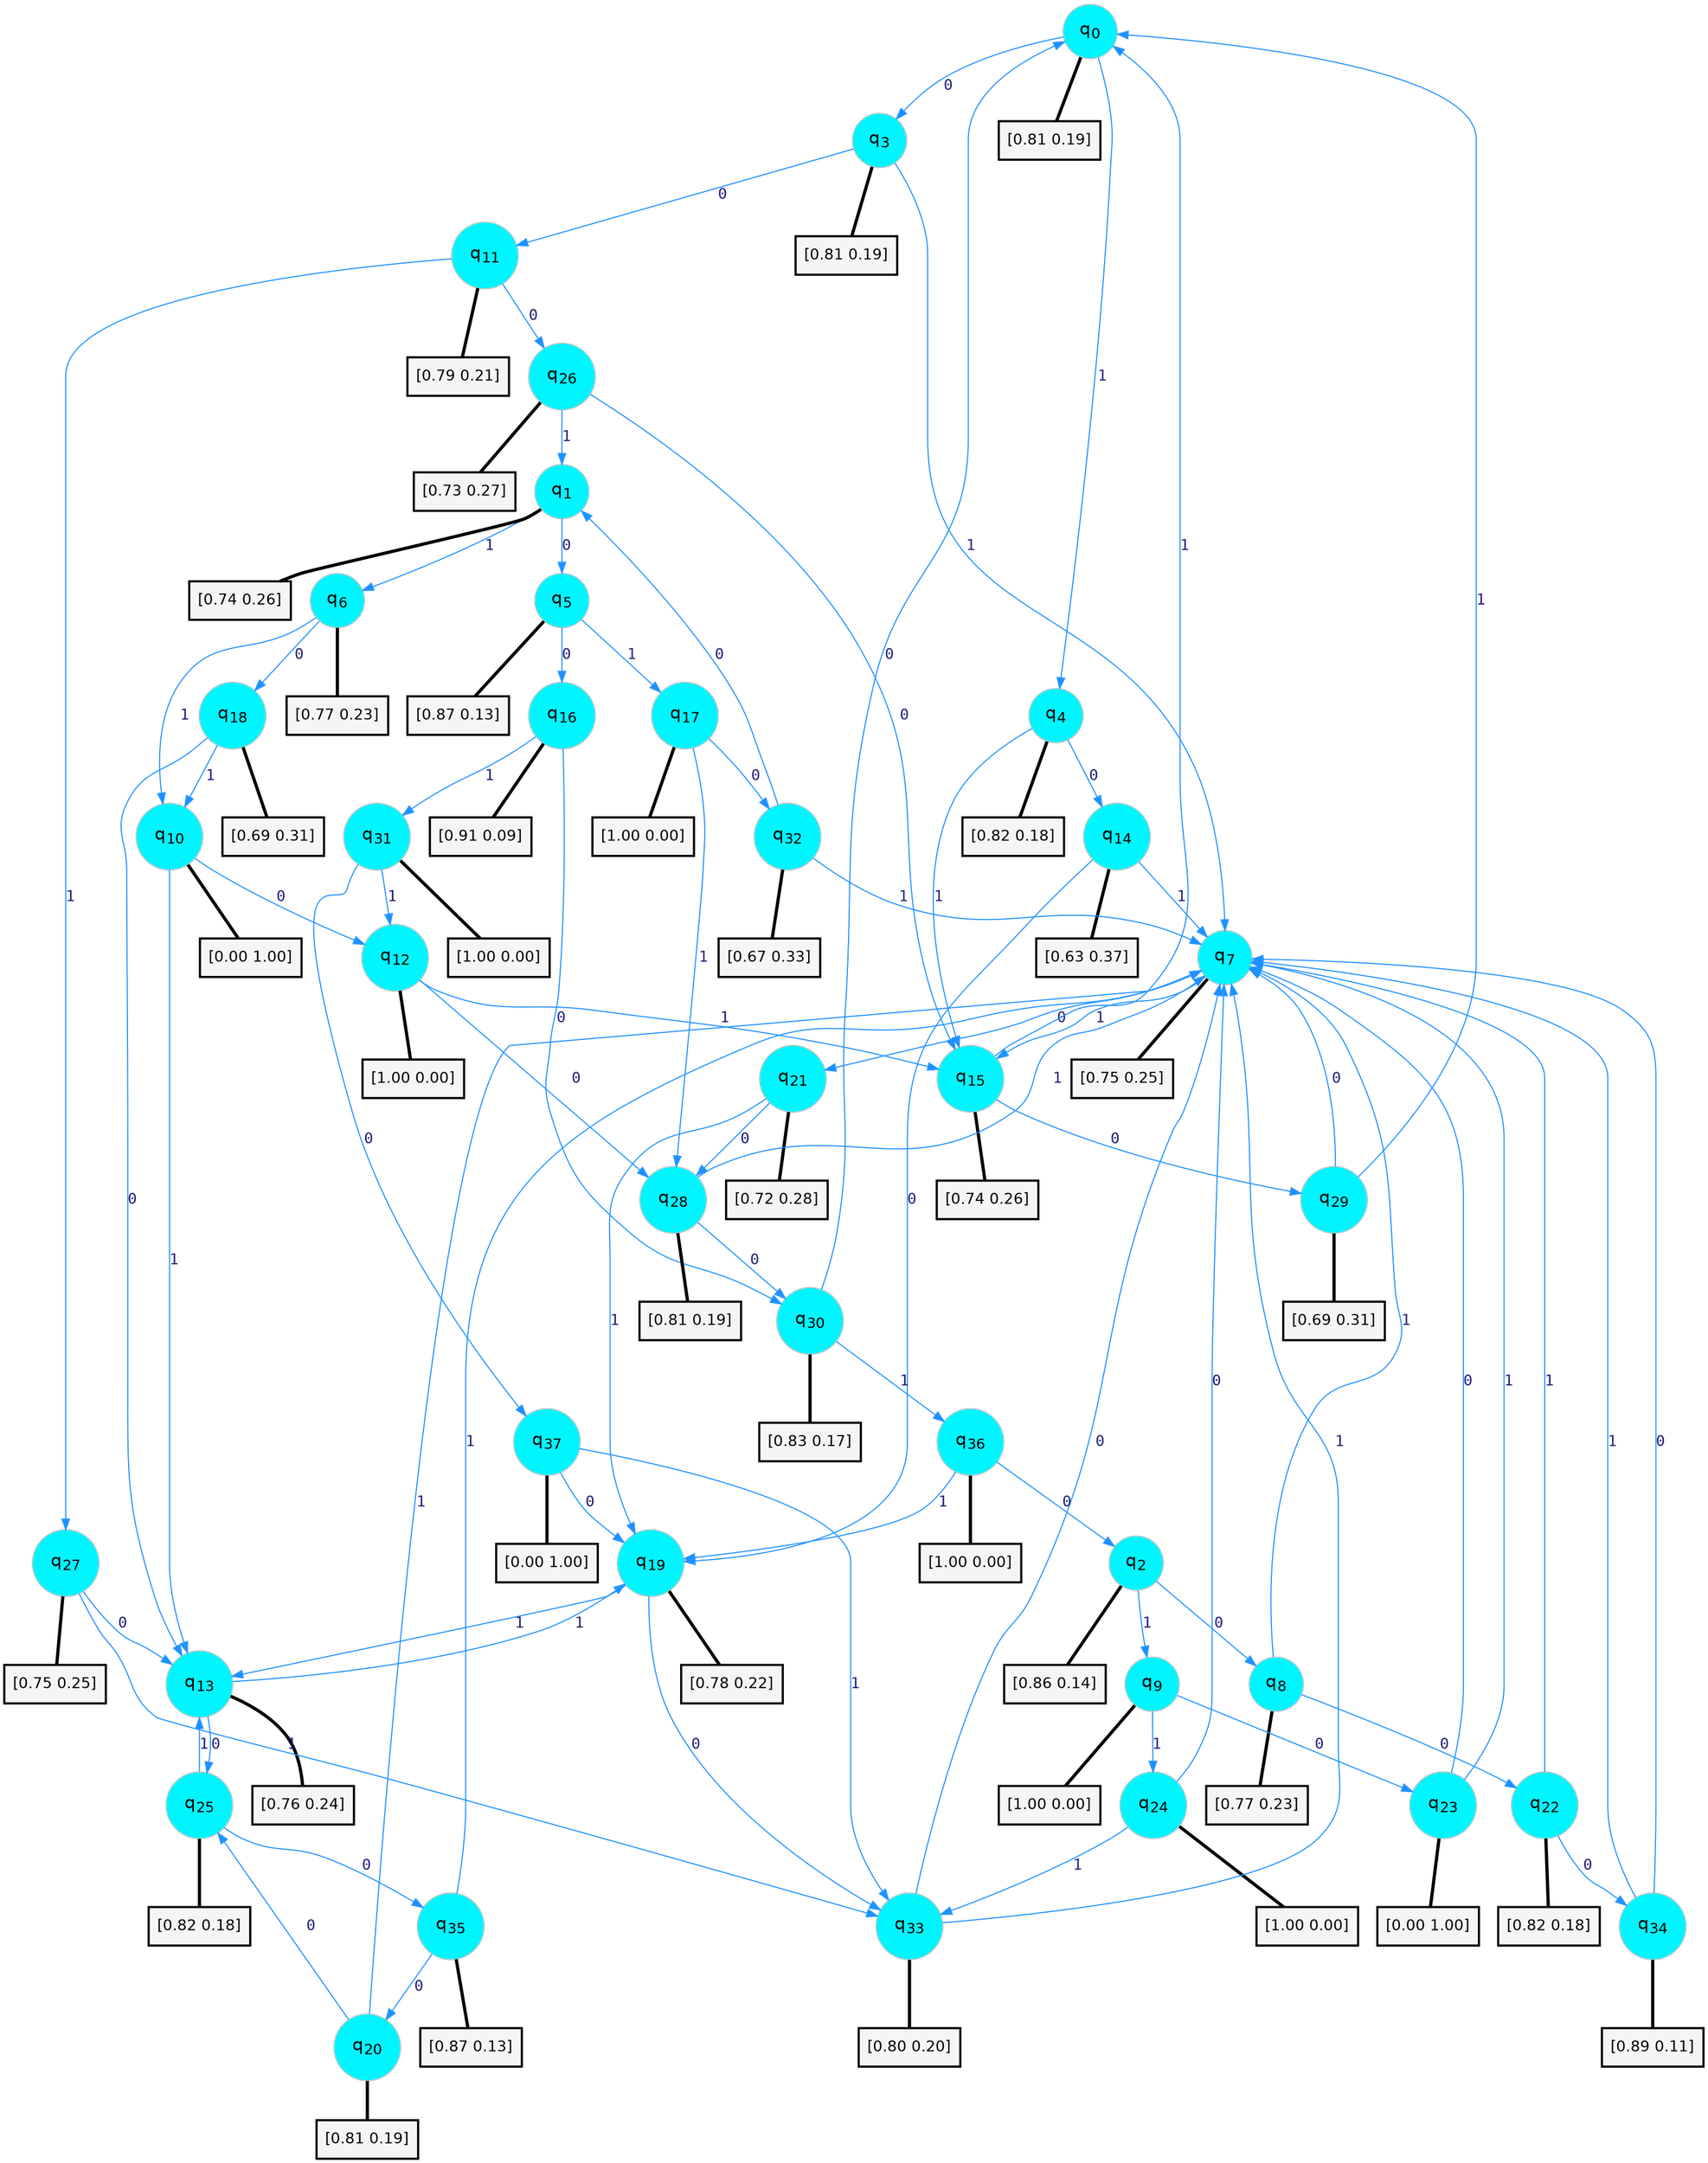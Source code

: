 digraph G {
graph [
bgcolor=transparent, dpi=300, rankdir=TD, size="40,25"];
node [
color=gray, fillcolor=turquoise1, fontcolor=black, fontname=Helvetica, fontsize=16, fontweight=bold, shape=circle, style=filled];
edge [
arrowsize=1, color=dodgerblue1, fontcolor=midnightblue, fontname=courier, fontweight=bold, penwidth=1, style=solid, weight=20];
0[label=<q<SUB>0</SUB>>];
1[label=<q<SUB>1</SUB>>];
2[label=<q<SUB>2</SUB>>];
3[label=<q<SUB>3</SUB>>];
4[label=<q<SUB>4</SUB>>];
5[label=<q<SUB>5</SUB>>];
6[label=<q<SUB>6</SUB>>];
7[label=<q<SUB>7</SUB>>];
8[label=<q<SUB>8</SUB>>];
9[label=<q<SUB>9</SUB>>];
10[label=<q<SUB>10</SUB>>];
11[label=<q<SUB>11</SUB>>];
12[label=<q<SUB>12</SUB>>];
13[label=<q<SUB>13</SUB>>];
14[label=<q<SUB>14</SUB>>];
15[label=<q<SUB>15</SUB>>];
16[label=<q<SUB>16</SUB>>];
17[label=<q<SUB>17</SUB>>];
18[label=<q<SUB>18</SUB>>];
19[label=<q<SUB>19</SUB>>];
20[label=<q<SUB>20</SUB>>];
21[label=<q<SUB>21</SUB>>];
22[label=<q<SUB>22</SUB>>];
23[label=<q<SUB>23</SUB>>];
24[label=<q<SUB>24</SUB>>];
25[label=<q<SUB>25</SUB>>];
26[label=<q<SUB>26</SUB>>];
27[label=<q<SUB>27</SUB>>];
28[label=<q<SUB>28</SUB>>];
29[label=<q<SUB>29</SUB>>];
30[label=<q<SUB>30</SUB>>];
31[label=<q<SUB>31</SUB>>];
32[label=<q<SUB>32</SUB>>];
33[label=<q<SUB>33</SUB>>];
34[label=<q<SUB>34</SUB>>];
35[label=<q<SUB>35</SUB>>];
36[label=<q<SUB>36</SUB>>];
37[label=<q<SUB>37</SUB>>];
38[label="[0.81 0.19]", shape=box,fontcolor=black, fontname=Helvetica, fontsize=14, penwidth=2, fillcolor=whitesmoke,color=black];
39[label="[0.74 0.26]", shape=box,fontcolor=black, fontname=Helvetica, fontsize=14, penwidth=2, fillcolor=whitesmoke,color=black];
40[label="[0.86 0.14]", shape=box,fontcolor=black, fontname=Helvetica, fontsize=14, penwidth=2, fillcolor=whitesmoke,color=black];
41[label="[0.81 0.19]", shape=box,fontcolor=black, fontname=Helvetica, fontsize=14, penwidth=2, fillcolor=whitesmoke,color=black];
42[label="[0.82 0.18]", shape=box,fontcolor=black, fontname=Helvetica, fontsize=14, penwidth=2, fillcolor=whitesmoke,color=black];
43[label="[0.87 0.13]", shape=box,fontcolor=black, fontname=Helvetica, fontsize=14, penwidth=2, fillcolor=whitesmoke,color=black];
44[label="[0.77 0.23]", shape=box,fontcolor=black, fontname=Helvetica, fontsize=14, penwidth=2, fillcolor=whitesmoke,color=black];
45[label="[0.75 0.25]", shape=box,fontcolor=black, fontname=Helvetica, fontsize=14, penwidth=2, fillcolor=whitesmoke,color=black];
46[label="[0.77 0.23]", shape=box,fontcolor=black, fontname=Helvetica, fontsize=14, penwidth=2, fillcolor=whitesmoke,color=black];
47[label="[1.00 0.00]", shape=box,fontcolor=black, fontname=Helvetica, fontsize=14, penwidth=2, fillcolor=whitesmoke,color=black];
48[label="[0.00 1.00]", shape=box,fontcolor=black, fontname=Helvetica, fontsize=14, penwidth=2, fillcolor=whitesmoke,color=black];
49[label="[0.79 0.21]", shape=box,fontcolor=black, fontname=Helvetica, fontsize=14, penwidth=2, fillcolor=whitesmoke,color=black];
50[label="[1.00 0.00]", shape=box,fontcolor=black, fontname=Helvetica, fontsize=14, penwidth=2, fillcolor=whitesmoke,color=black];
51[label="[0.76 0.24]", shape=box,fontcolor=black, fontname=Helvetica, fontsize=14, penwidth=2, fillcolor=whitesmoke,color=black];
52[label="[0.63 0.37]", shape=box,fontcolor=black, fontname=Helvetica, fontsize=14, penwidth=2, fillcolor=whitesmoke,color=black];
53[label="[0.74 0.26]", shape=box,fontcolor=black, fontname=Helvetica, fontsize=14, penwidth=2, fillcolor=whitesmoke,color=black];
54[label="[0.91 0.09]", shape=box,fontcolor=black, fontname=Helvetica, fontsize=14, penwidth=2, fillcolor=whitesmoke,color=black];
55[label="[1.00 0.00]", shape=box,fontcolor=black, fontname=Helvetica, fontsize=14, penwidth=2, fillcolor=whitesmoke,color=black];
56[label="[0.69 0.31]", shape=box,fontcolor=black, fontname=Helvetica, fontsize=14, penwidth=2, fillcolor=whitesmoke,color=black];
57[label="[0.78 0.22]", shape=box,fontcolor=black, fontname=Helvetica, fontsize=14, penwidth=2, fillcolor=whitesmoke,color=black];
58[label="[0.81 0.19]", shape=box,fontcolor=black, fontname=Helvetica, fontsize=14, penwidth=2, fillcolor=whitesmoke,color=black];
59[label="[0.72 0.28]", shape=box,fontcolor=black, fontname=Helvetica, fontsize=14, penwidth=2, fillcolor=whitesmoke,color=black];
60[label="[0.82 0.18]", shape=box,fontcolor=black, fontname=Helvetica, fontsize=14, penwidth=2, fillcolor=whitesmoke,color=black];
61[label="[0.00 1.00]", shape=box,fontcolor=black, fontname=Helvetica, fontsize=14, penwidth=2, fillcolor=whitesmoke,color=black];
62[label="[1.00 0.00]", shape=box,fontcolor=black, fontname=Helvetica, fontsize=14, penwidth=2, fillcolor=whitesmoke,color=black];
63[label="[0.82 0.18]", shape=box,fontcolor=black, fontname=Helvetica, fontsize=14, penwidth=2, fillcolor=whitesmoke,color=black];
64[label="[0.73 0.27]", shape=box,fontcolor=black, fontname=Helvetica, fontsize=14, penwidth=2, fillcolor=whitesmoke,color=black];
65[label="[0.75 0.25]", shape=box,fontcolor=black, fontname=Helvetica, fontsize=14, penwidth=2, fillcolor=whitesmoke,color=black];
66[label="[0.81 0.19]", shape=box,fontcolor=black, fontname=Helvetica, fontsize=14, penwidth=2, fillcolor=whitesmoke,color=black];
67[label="[0.69 0.31]", shape=box,fontcolor=black, fontname=Helvetica, fontsize=14, penwidth=2, fillcolor=whitesmoke,color=black];
68[label="[0.83 0.17]", shape=box,fontcolor=black, fontname=Helvetica, fontsize=14, penwidth=2, fillcolor=whitesmoke,color=black];
69[label="[1.00 0.00]", shape=box,fontcolor=black, fontname=Helvetica, fontsize=14, penwidth=2, fillcolor=whitesmoke,color=black];
70[label="[0.67 0.33]", shape=box,fontcolor=black, fontname=Helvetica, fontsize=14, penwidth=2, fillcolor=whitesmoke,color=black];
71[label="[0.80 0.20]", shape=box,fontcolor=black, fontname=Helvetica, fontsize=14, penwidth=2, fillcolor=whitesmoke,color=black];
72[label="[0.89 0.11]", shape=box,fontcolor=black, fontname=Helvetica, fontsize=14, penwidth=2, fillcolor=whitesmoke,color=black];
73[label="[0.87 0.13]", shape=box,fontcolor=black, fontname=Helvetica, fontsize=14, penwidth=2, fillcolor=whitesmoke,color=black];
74[label="[1.00 0.00]", shape=box,fontcolor=black, fontname=Helvetica, fontsize=14, penwidth=2, fillcolor=whitesmoke,color=black];
75[label="[0.00 1.00]", shape=box,fontcolor=black, fontname=Helvetica, fontsize=14, penwidth=2, fillcolor=whitesmoke,color=black];
0->3 [label=0];
0->4 [label=1];
0->38 [arrowhead=none, penwidth=3,color=black];
1->5 [label=0];
1->6 [label=1];
1->39 [arrowhead=none, penwidth=3,color=black];
2->8 [label=0];
2->9 [label=1];
2->40 [arrowhead=none, penwidth=3,color=black];
3->11 [label=0];
3->7 [label=1];
3->41 [arrowhead=none, penwidth=3,color=black];
4->14 [label=0];
4->15 [label=1];
4->42 [arrowhead=none, penwidth=3,color=black];
5->16 [label=0];
5->17 [label=1];
5->43 [arrowhead=none, penwidth=3,color=black];
6->18 [label=0];
6->10 [label=1];
6->44 [arrowhead=none, penwidth=3,color=black];
7->21 [label=0];
7->15 [label=1];
7->45 [arrowhead=none, penwidth=3,color=black];
8->22 [label=0];
8->7 [label=1];
8->46 [arrowhead=none, penwidth=3,color=black];
9->23 [label=0];
9->24 [label=1];
9->47 [arrowhead=none, penwidth=3,color=black];
10->12 [label=0];
10->13 [label=1];
10->48 [arrowhead=none, penwidth=3,color=black];
11->26 [label=0];
11->27 [label=1];
11->49 [arrowhead=none, penwidth=3,color=black];
12->28 [label=0];
12->15 [label=1];
12->50 [arrowhead=none, penwidth=3,color=black];
13->25 [label=0];
13->19 [label=1];
13->51 [arrowhead=none, penwidth=3,color=black];
14->19 [label=0];
14->7 [label=1];
14->52 [arrowhead=none, penwidth=3,color=black];
15->29 [label=0];
15->0 [label=1];
15->53 [arrowhead=none, penwidth=3,color=black];
16->30 [label=0];
16->31 [label=1];
16->54 [arrowhead=none, penwidth=3,color=black];
17->32 [label=0];
17->28 [label=1];
17->55 [arrowhead=none, penwidth=3,color=black];
18->13 [label=0];
18->10 [label=1];
18->56 [arrowhead=none, penwidth=3,color=black];
19->33 [label=0];
19->13 [label=1];
19->57 [arrowhead=none, penwidth=3,color=black];
20->25 [label=0];
20->7 [label=1];
20->58 [arrowhead=none, penwidth=3,color=black];
21->28 [label=0];
21->19 [label=1];
21->59 [arrowhead=none, penwidth=3,color=black];
22->34 [label=0];
22->7 [label=1];
22->60 [arrowhead=none, penwidth=3,color=black];
23->7 [label=0];
23->7 [label=1];
23->61 [arrowhead=none, penwidth=3,color=black];
24->7 [label=0];
24->33 [label=1];
24->62 [arrowhead=none, penwidth=3,color=black];
25->35 [label=0];
25->13 [label=1];
25->63 [arrowhead=none, penwidth=3,color=black];
26->15 [label=0];
26->1 [label=1];
26->64 [arrowhead=none, penwidth=3,color=black];
27->13 [label=0];
27->33 [label=1];
27->65 [arrowhead=none, penwidth=3,color=black];
28->30 [label=0];
28->7 [label=1];
28->66 [arrowhead=none, penwidth=3,color=black];
29->7 [label=0];
29->0 [label=1];
29->67 [arrowhead=none, penwidth=3,color=black];
30->0 [label=0];
30->36 [label=1];
30->68 [arrowhead=none, penwidth=3,color=black];
31->37 [label=0];
31->12 [label=1];
31->69 [arrowhead=none, penwidth=3,color=black];
32->1 [label=0];
32->7 [label=1];
32->70 [arrowhead=none, penwidth=3,color=black];
33->7 [label=0];
33->7 [label=1];
33->71 [arrowhead=none, penwidth=3,color=black];
34->7 [label=0];
34->7 [label=1];
34->72 [arrowhead=none, penwidth=3,color=black];
35->20 [label=0];
35->7 [label=1];
35->73 [arrowhead=none, penwidth=3,color=black];
36->2 [label=0];
36->19 [label=1];
36->74 [arrowhead=none, penwidth=3,color=black];
37->19 [label=0];
37->33 [label=1];
37->75 [arrowhead=none, penwidth=3,color=black];
}
